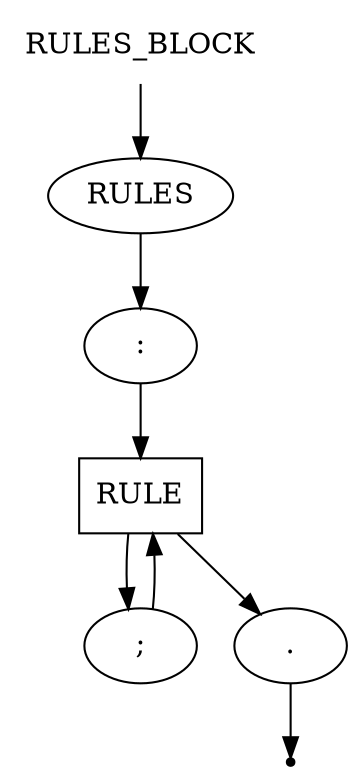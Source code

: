digraph RULES_BLOCK {
    start [label=RULES_BLOCK shape=plaintext]
    A [label=RULES shape=oval]
    B [label=":" shape=oval]
    C [label=RULE shape=box]
    D [label=";" shape=oval]
    E [label="." shape=oval]
    end [label="" shape=point]
    start -> A
    A -> B
    B -> C
    C -> D
    C -> E
    D -> C
    E -> end
}
